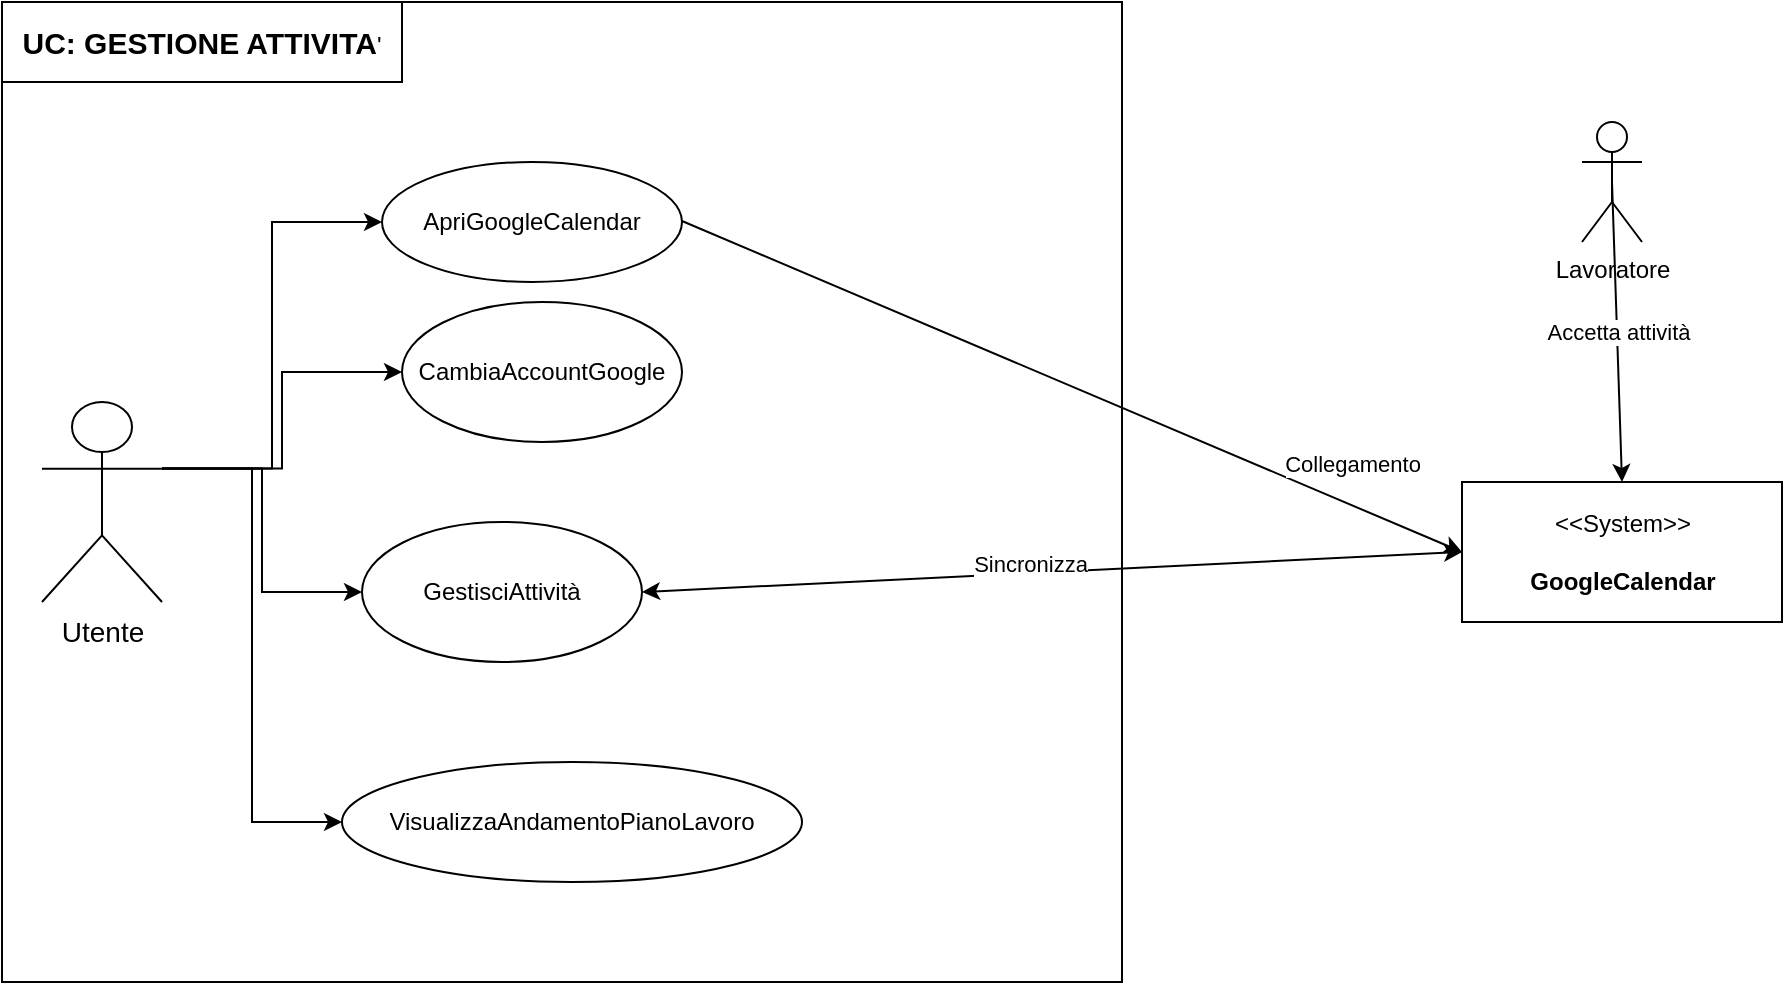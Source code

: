 <mxfile version="14.6.6" type="google"><diagram id="rMvf305ln30ivtKxstG9" name="Page-1"><mxGraphModel dx="1038" dy="587" grid="1" gridSize="10" guides="1" tooltips="1" connect="1" arrows="1" fold="1" page="1" pageScale="1" pageWidth="827" pageHeight="1169" math="0" shadow="0"><root><mxCell id="0"/><mxCell id="1" parent="0"/><mxCell id="s6-mMHfI-DxFNRfBtH6N-17" style="edgeStyle=orthogonalEdgeStyle;rounded=0;orthogonalLoop=1;jettySize=auto;html=1;entryX=0;entryY=0.5;entryDx=0;entryDy=0;exitX=1;exitY=0.333;exitDx=0;exitDy=0;exitPerimeter=0;" parent="1" source="s6-mMHfI-DxFNRfBtH6N-5" target="s6-mMHfI-DxFNRfBtH6N-6" edge="1"><mxGeometry relative="1" as="geometry"><mxPoint x="120" y="370" as="sourcePoint"/></mxGeometry></mxCell><mxCell id="s6-mMHfI-DxFNRfBtH6N-18" style="edgeStyle=orthogonalEdgeStyle;rounded=0;orthogonalLoop=1;jettySize=auto;html=1;exitX=0.75;exitY=0.1;exitDx=0;exitDy=0;exitPerimeter=0;" parent="1" source="s6-mMHfI-DxFNRfBtH6N-5" edge="1"><mxGeometry relative="1" as="geometry"><mxPoint x="105" y="330" as="targetPoint"/></mxGeometry></mxCell><mxCell id="s6-mMHfI-DxFNRfBtH6N-23" style="edgeStyle=orthogonalEdgeStyle;rounded=0;orthogonalLoop=1;jettySize=auto;html=1;entryX=0;entryY=0.5;entryDx=0;entryDy=0;exitX=1;exitY=0.333;exitDx=0;exitDy=0;exitPerimeter=0;" parent="1" source="s6-mMHfI-DxFNRfBtH6N-5" target="s6-mMHfI-DxFNRfBtH6N-13" edge="1"><mxGeometry relative="1" as="geometry"/></mxCell><mxCell id="_a4i1Dn81mQe00eLWwhj-5" style="edgeStyle=orthogonalEdgeStyle;rounded=0;orthogonalLoop=1;jettySize=auto;html=1;exitX=1;exitY=0.333;exitDx=0;exitDy=0;exitPerimeter=0;entryX=0;entryY=0.5;entryDx=0;entryDy=0;" parent="1" source="s6-mMHfI-DxFNRfBtH6N-5" target="_a4i1Dn81mQe00eLWwhj-1" edge="1"><mxGeometry relative="1" as="geometry"/></mxCell><mxCell id="s6-mMHfI-DxFNRfBtH6N-5" value="&lt;font style=&quot;font-size: 14px&quot;&gt;Utente&lt;/font&gt;" style="shape=umlActor;verticalLabelPosition=bottom;verticalAlign=top;html=1;outlineConnect=0;" parent="1" vertex="1"><mxGeometry x="60" y="320" width="60" height="100" as="geometry"/></mxCell><mxCell id="s6-mMHfI-DxFNRfBtH6N-6" value="ApriGoogleCalendar" style="ellipse;whiteSpace=wrap;html=1;" parent="1" vertex="1"><mxGeometry x="230" y="200" width="150" height="60" as="geometry"/></mxCell><mxCell id="_a4i1Dn81mQe00eLWwhj-3" style="edgeStyle=orthogonalEdgeStyle;rounded=0;orthogonalLoop=1;jettySize=auto;html=1;exitX=1;exitY=0.333;exitDx=0;exitDy=0;entryX=0;entryY=0.5;entryDx=0;entryDy=0;exitPerimeter=0;" parent="1" source="s6-mMHfI-DxFNRfBtH6N-5" target="opLVxKiW595x5mwb5Ynq-3" edge="1"><mxGeometry relative="1" as="geometry"><mxPoint x="240.0" y="390" as="targetPoint"/></mxGeometry></mxCell><mxCell id="s6-mMHfI-DxFNRfBtH6N-13" value="VisualizzaAndamentoPianoLavoro" style="ellipse;whiteSpace=wrap;html=1;" parent="1" vertex="1"><mxGeometry x="210" y="500" width="230" height="60" as="geometry"/></mxCell><mxCell id="s6-mMHfI-DxFNRfBtH6N-37" value="" style="rounded=0;whiteSpace=wrap;html=1;fillColor=none;" parent="1" vertex="1"><mxGeometry x="40" y="120" width="560" height="490" as="geometry"/></mxCell><mxCell id="s6-mMHfI-DxFNRfBtH6N-38" value="&lt;font style=&quot;font-size: 15px&quot;&gt;&lt;b&gt;UC: GESTIONE ATTIVITA&lt;/b&gt;&lt;/font&gt;'" style="rounded=0;whiteSpace=wrap;html=1;" parent="1" vertex="1"><mxGeometry x="40" y="120" width="200" height="40" as="geometry"/></mxCell><mxCell id="_a4i1Dn81mQe00eLWwhj-1" value="&lt;div&gt;CambiaAccountGoogle&lt;/div&gt;" style="ellipse;whiteSpace=wrap;html=1;" parent="1" vertex="1"><mxGeometry x="240" y="270" width="140" height="70" as="geometry"/></mxCell><mxCell id="_a4i1Dn81mQe00eLWwhj-9" value="&amp;lt;&amp;lt;System&amp;gt;&amp;gt;&lt;br&gt;&lt;br&gt;&lt;b&gt;GoogleCalendar&lt;/b&gt;" style="text;html=1;align=center;verticalAlign=middle;dashed=0;fillColor=#ffffff;strokeColor=#000000;" parent="1" vertex="1"><mxGeometry x="770" y="360" width="160" height="70" as="geometry"/></mxCell><mxCell id="_a4i1Dn81mQe00eLWwhj-11" value="" style="endArrow=classic;html=1;entryX=0;entryY=0.5;entryDx=0;entryDy=0;" parent="1" target="_a4i1Dn81mQe00eLWwhj-9" edge="1"><mxGeometry relative="1" as="geometry"><mxPoint x="380" y="229.5" as="sourcePoint"/><mxPoint x="480" y="229.5" as="targetPoint"/></mxGeometry></mxCell><mxCell id="_a4i1Dn81mQe00eLWwhj-12" value="Collegamento" style="edgeLabel;resizable=0;html=1;align=center;verticalAlign=middle;" parent="_a4i1Dn81mQe00eLWwhj-11" connectable="0" vertex="1"><mxGeometry relative="1" as="geometry"><mxPoint x="140" y="38" as="offset"/></mxGeometry></mxCell><mxCell id="BM1da4QAjmbRtkoOKk0X-1" value="&lt;div&gt;Lavoratore&lt;/div&gt;" style="shape=umlActor;verticalLabelPosition=bottom;verticalAlign=top;html=1;outlineConnect=0;" parent="1" vertex="1"><mxGeometry x="830" y="180" width="30" height="60" as="geometry"/></mxCell><mxCell id="BM1da4QAjmbRtkoOKk0X-4" value="" style="endArrow=classic;html=1;exitX=0.5;exitY=0.5;exitDx=0;exitDy=0;exitPerimeter=0;entryX=0.5;entryY=0;entryDx=0;entryDy=0;" parent="1" source="BM1da4QAjmbRtkoOKk0X-1" target="_a4i1Dn81mQe00eLWwhj-9" edge="1"><mxGeometry relative="1" as="geometry"><mxPoint x="1080" y="420" as="sourcePoint"/><mxPoint x="1050" y="580" as="targetPoint"/></mxGeometry></mxCell><mxCell id="BM1da4QAjmbRtkoOKk0X-5" value="Accetta attività" style="edgeLabel;resizable=0;html=1;align=center;verticalAlign=middle;" parent="BM1da4QAjmbRtkoOKk0X-4" connectable="0" vertex="1"><mxGeometry relative="1" as="geometry"><mxPoint as="offset"/></mxGeometry></mxCell><mxCell id="opLVxKiW595x5mwb5Ynq-3" value="&lt;div&gt;GestisciAttività&lt;/div&gt;" style="ellipse;whiteSpace=wrap;html=1;" parent="1" vertex="1"><mxGeometry x="220" y="380" width="140" height="70" as="geometry"/></mxCell><mxCell id="opLVxKiW595x5mwb5Ynq-4" value="" style="endArrow=classic;startArrow=classic;html=1;exitX=1;exitY=0.5;exitDx=0;exitDy=0;entryX=0;entryY=0.5;entryDx=0;entryDy=0;" parent="1" source="opLVxKiW595x5mwb5Ynq-3" target="_a4i1Dn81mQe00eLWwhj-9" edge="1"><mxGeometry width="50" height="50" relative="1" as="geometry"><mxPoint x="580" y="490" as="sourcePoint"/><mxPoint x="630" y="440" as="targetPoint"/></mxGeometry></mxCell><mxCell id="opLVxKiW595x5mwb5Ynq-5" value="&lt;div&gt;Sincronizza&lt;/div&gt;" style="edgeLabel;html=1;align=center;verticalAlign=middle;resizable=0;points=[];" parent="opLVxKiW595x5mwb5Ynq-4" vertex="1" connectable="0"><mxGeometry x="-0.058" y="-1" relative="1" as="geometry"><mxPoint y="-6" as="offset"/></mxGeometry></mxCell></root></mxGraphModel></diagram></mxfile>